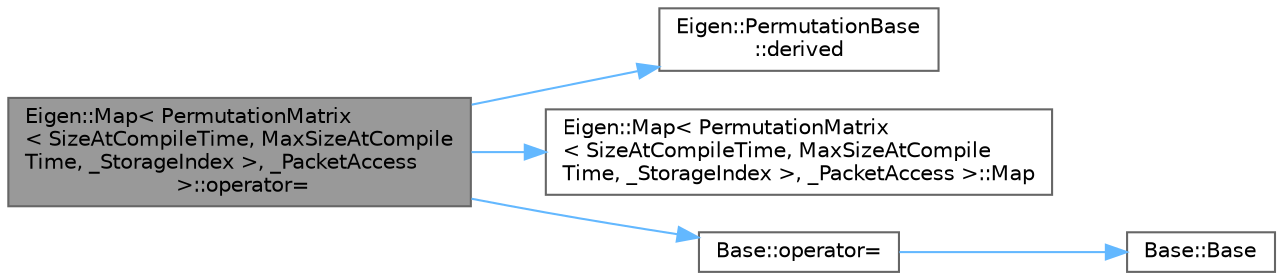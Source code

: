 digraph "Eigen::Map&lt; PermutationMatrix&lt; SizeAtCompileTime, MaxSizeAtCompileTime, _StorageIndex &gt;, _PacketAccess &gt;::operator="
{
 // LATEX_PDF_SIZE
  bgcolor="transparent";
  edge [fontname=Helvetica,fontsize=10,labelfontname=Helvetica,labelfontsize=10];
  node [fontname=Helvetica,fontsize=10,shape=box,height=0.2,width=0.4];
  rankdir="LR";
  Node1 [id="Node000001",label="Eigen::Map\< PermutationMatrix\l\< SizeAtCompileTime, MaxSizeAtCompile\lTime, _StorageIndex \>, _PacketAccess\l \>::operator=",height=0.2,width=0.4,color="gray40", fillcolor="grey60", style="filled", fontcolor="black",tooltip=" "];
  Node1 -> Node2 [id="edge5_Node000001_Node000002",color="steelblue1",style="solid",tooltip=" "];
  Node2 [id="Node000002",label="Eigen::PermutationBase\l::derived",height=0.2,width=0.4,color="grey40", fillcolor="white", style="filled",URL="$class_eigen_1_1_permutation_base.html#ab4cf3e6bb046a94a46b69b857bd3dbc9",tooltip=" "];
  Node1 -> Node3 [id="edge6_Node000001_Node000003",color="steelblue1",style="solid",tooltip=" "];
  Node3 [id="Node000003",label="Eigen::Map\< PermutationMatrix\l\< SizeAtCompileTime, MaxSizeAtCompile\lTime, _StorageIndex \>, _PacketAccess \>::Map",height=0.2,width=0.4,color="grey40", fillcolor="white", style="filled",URL="$class_eigen_1_1_map_3_01_permutation_matrix_3_01_size_at_compile_time_00_01_max_size_at_compile_2f9d18bf0084dbfb13fbbfe14adaf22d.html#a05eccf00b64d8d13c8f7887846acfda2",tooltip=" "];
  Node1 -> Node4 [id="edge7_Node000001_Node000004",color="steelblue1",style="solid",tooltip=" "];
  Node4 [id="Node000004",label="Base::operator=",height=0.2,width=0.4,color="grey40", fillcolor="white", style="filled",URL="$class_base.html#ad6a2e374145155a6a5f597ed603172ce",tooltip=" "];
  Node4 -> Node5 [id="edge8_Node000004_Node000005",color="steelblue1",style="solid",tooltip=" "];
  Node5 [id="Node000005",label="Base::Base",height=0.2,width=0.4,color="grey40", fillcolor="white", style="filled",URL="$class_base.html#a5ffe0568374d8b9b4c4ec32953fd6453",tooltip=" "];
}
